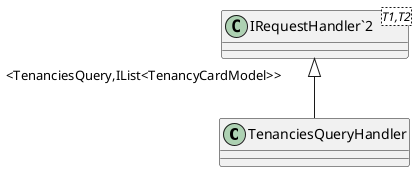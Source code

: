 @startuml
class TenanciesQueryHandler {
}
class "IRequestHandler`2"<T1,T2> {
}
"IRequestHandler`2" "<TenanciesQuery,IList<TenancyCardModel>>" <|-- TenanciesQueryHandler
@enduml
